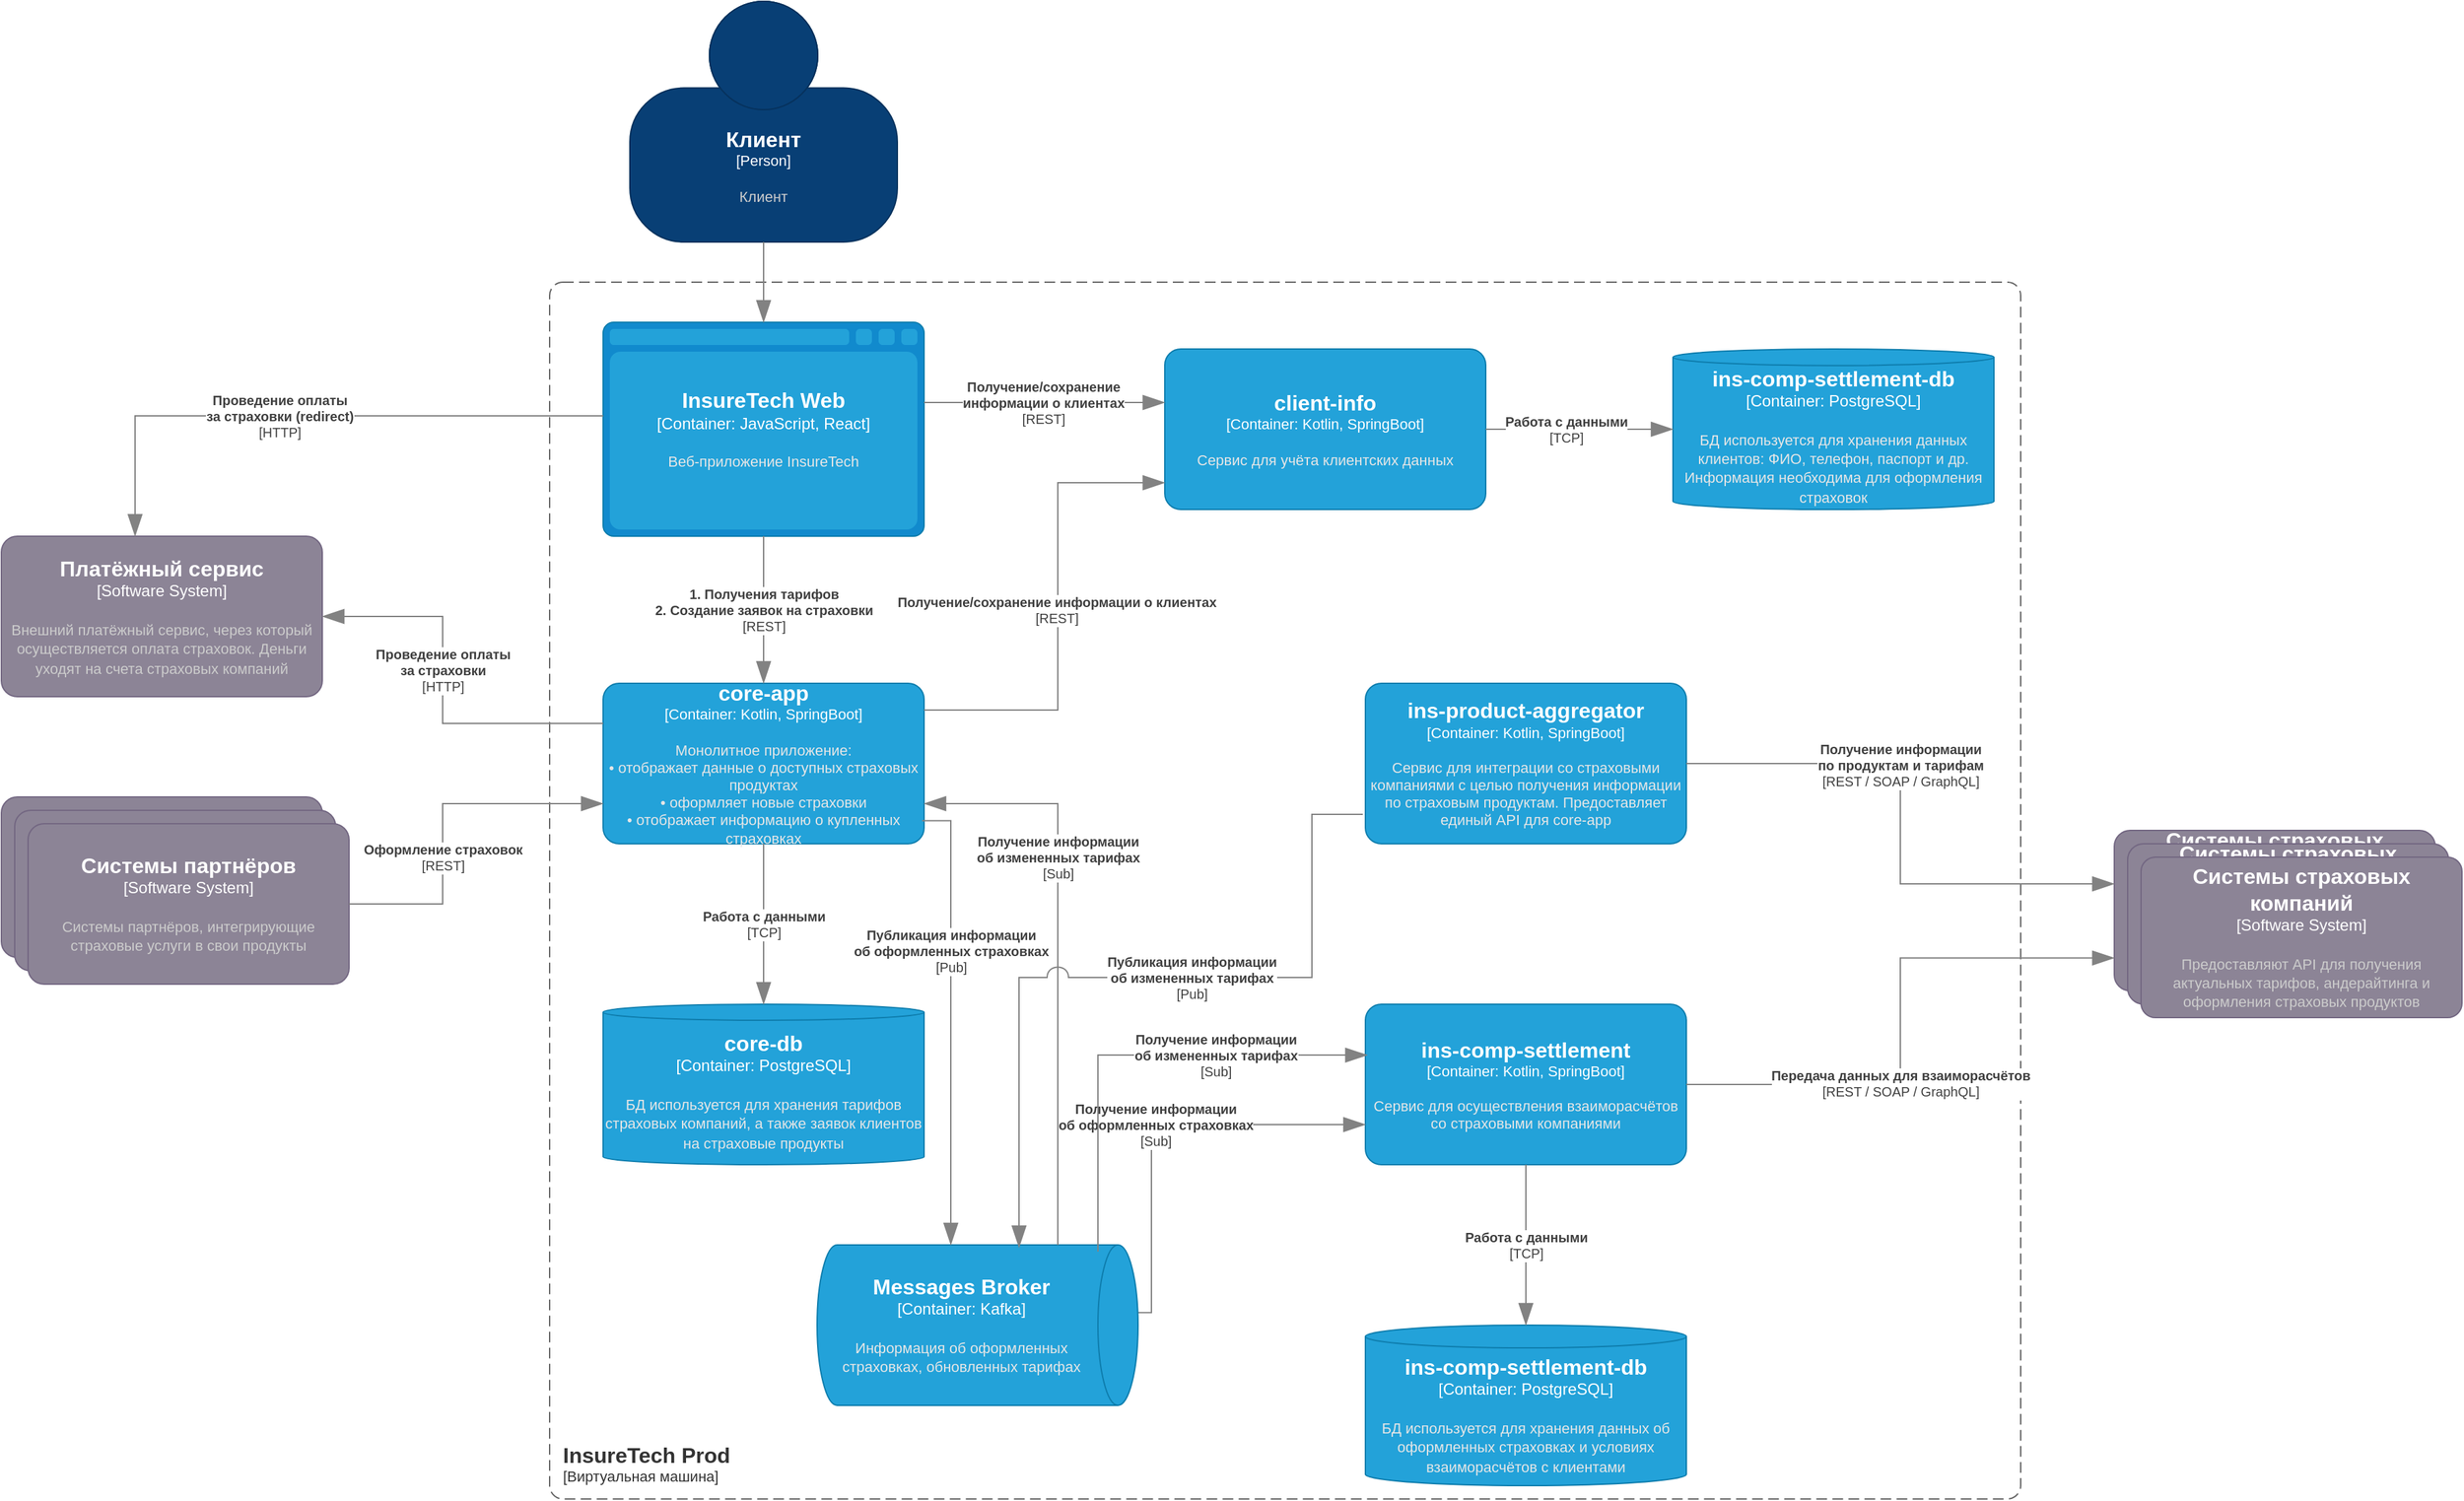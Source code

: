 <mxfile version="27.0.5">
  <diagram id="51zmUan4mFf6pz3q3UUt" name="InsureTech">
    <mxGraphModel dx="932" dy="1876" grid="1" gridSize="10" guides="1" tooltips="1" connect="1" arrows="1" fold="1" page="1" pageScale="1" pageWidth="827" pageHeight="1169" math="0" shadow="0">
      <root>
        <mxCell id="0" />
        <mxCell id="1" parent="0" />
        <object placeholders="1" c4Name="InsureTech Prod" c4Type="SystemScopeBoundary" c4Application="Виртуальная машина" label="&lt;font style=&quot;font-size: 16px&quot;&gt;&lt;b&gt;&lt;div style=&quot;text-align: left&quot;&gt;%c4Name%&lt;/div&gt;&lt;/b&gt;&lt;/font&gt;&lt;div style=&quot;text-align: left&quot;&gt;[%c4Application%]&lt;/div&gt;" id="uZ0quFO-MIEIE11IO5jD-1">
          <mxCell style="rounded=1;fontSize=11;whiteSpace=wrap;html=1;dashed=1;arcSize=20;fillColor=none;strokeColor=#666666;fontColor=#333333;labelBackgroundColor=none;align=left;verticalAlign=bottom;labelBorderColor=none;spacingTop=0;spacing=10;dashPattern=8 4;metaEdit=1;rotatable=0;perimeter=rectanglePerimeter;noLabel=0;labelPadding=0;allowArrows=0;connectable=0;expand=0;recursiveResize=0;editable=1;pointerEvents=0;absoluteArcSize=1;points=[[0.25,0,0],[0.5,0,0],[0.75,0,0],[1,0.25,0],[1,0.5,0],[1,0.75,0],[0.75,1,0],[0.5,1,0],[0.25,1,0],[0,0.75,0],[0,0.5,0],[0,0.25,0]];" parent="1" vertex="1">
            <mxGeometry x="450" y="130" width="1100" height="910" as="geometry" />
          </mxCell>
        </object>
        <object placeholders="1" c4Type="core-db" c4Container="Container" c4Technology="PostgreSQL" c4Description="БД используется для хранения тарифов страховых компаний, а также заявок клиентов на страховые продукты" label="&lt;font style=&quot;font-size: 16px&quot;&gt;&lt;b&gt;%c4Type%&lt;/b&gt;&lt;/font&gt;&lt;div&gt;[%c4Container%:&amp;nbsp;%c4Technology%]&lt;/div&gt;&lt;br&gt;&lt;div&gt;&lt;font style=&quot;font-size: 11px&quot;&gt;&lt;font color=&quot;#E6E6E6&quot;&gt;%c4Description%&lt;/font&gt;&lt;/div&gt;" id="uZ0quFO-MIEIE11IO5jD-2">
          <mxCell style="shape=cylinder3;size=6.0;whiteSpace=wrap;html=1;boundedLbl=1;rounded=0;labelBackgroundColor=none;fillColor=#23A2D9;fontSize=12;fontColor=#ffffff;align=center;strokeColor=#0E7DAD;metaEdit=1;points=[[0.5,0,0],[1,0.25,0],[1,0.5,0],[1,0.75,0],[0.5,1,0],[0,0.75,0],[0,0.5,0],[0,0.25,0]];resizable=0;" parent="1" vertex="1">
            <mxGeometry x="490" y="670" width="240" height="120" as="geometry" />
          </mxCell>
        </object>
        <object placeholders="1" c4Name="core-app" c4Type="Container" c4Technology="Kotlin, SpringBoot" c4Description="Монолитное приложение:&#xa;• отображает данные о доступных страховых продуктах&#xa;• оформляет новые страховки&#xa;• отображает информацию о купленных страховках" label="&lt;font style=&quot;font-size: 16px&quot;&gt;&lt;b&gt;%c4Name%&lt;/b&gt;&lt;/font&gt;&lt;div&gt;[%c4Type%: %c4Technology%]&lt;/div&gt;&lt;br&gt;&lt;div&gt;&lt;font style=&quot;font-size: 11px&quot;&gt;&lt;font color=&quot;#E6E6E6&quot;&gt;%c4Description%&lt;/font&gt;&lt;/div&gt;" id="uZ0quFO-MIEIE11IO5jD-3">
          <mxCell style="rounded=1;whiteSpace=wrap;html=1;fontSize=11;labelBackgroundColor=none;fillColor=#23A2D9;fontColor=#ffffff;align=center;arcSize=10;strokeColor=#0E7DAD;metaEdit=1;resizable=0;points=[[0.25,0,0],[0.5,0,0],[0.75,0,0],[1,0.25,0],[1,0.5,0],[1,0.75,0],[0.75,1,0],[0.5,1,0],[0.25,1,0],[0,0.75,0],[0,0.5,0],[0,0.25,0]];" parent="1" vertex="1">
            <mxGeometry x="490" y="430" width="240" height="120" as="geometry" />
          </mxCell>
        </object>
        <object placeholders="1" c4Type="InsureTech Web" c4Container="Container" c4Technology="JavaScript, React" c4Description="Веб-приложение InsureTech" label="&lt;font style=&quot;font-size: 16px&quot;&gt;&lt;b&gt;%c4Type%&lt;/b&gt;&lt;/font&gt;&lt;div&gt;[%c4Container%:&amp;nbsp;%c4Technology%]&lt;/div&gt;&lt;br&gt;&lt;div&gt;&lt;font style=&quot;font-size: 11px&quot;&gt;&lt;font color=&quot;#E6E6E6&quot;&gt;%c4Description%&lt;/font&gt;&lt;/div&gt;" id="uZ0quFO-MIEIE11IO5jD-4">
          <mxCell style="shape=mxgraph.c4.webBrowserContainer2;whiteSpace=wrap;html=1;boundedLbl=1;rounded=0;labelBackgroundColor=none;strokeColor=#118ACD;fillColor=#23A2D9;strokeColor=#118ACD;strokeColor2=#0E7DAD;fontSize=12;fontColor=#ffffff;align=center;metaEdit=1;points=[[0.5,0,0],[1,0.25,0],[1,0.5,0],[1,0.75,0],[0.5,1,0],[0,0.75,0],[0,0.5,0],[0,0.25,0]];resizable=0;" parent="1" vertex="1">
            <mxGeometry x="490" y="160" width="240" height="160" as="geometry" />
          </mxCell>
        </object>
        <object placeholders="1" c4Type="Relationship" c4Technology="REST" c4Description="1. Получения тарифов&#xa;2. Создание заявок на страховки" label="&lt;div style=&quot;text-align: left&quot;&gt;&lt;div style=&quot;text-align: center&quot;&gt;&lt;b&gt;%c4Description%&lt;/b&gt;&lt;/div&gt;&lt;div style=&quot;text-align: center&quot;&gt;[%c4Technology%]&lt;/div&gt;&lt;/div&gt;" id="uZ0quFO-MIEIE11IO5jD-5">
          <mxCell style="endArrow=blockThin;html=1;fontSize=10;fontColor=#404040;strokeWidth=1;endFill=1;strokeColor=#828282;elbow=vertical;metaEdit=1;endSize=14;startSize=14;jumpStyle=arc;jumpSize=16;rounded=0;edgeStyle=orthogonalEdgeStyle;" parent="1" source="uZ0quFO-MIEIE11IO5jD-4" target="uZ0quFO-MIEIE11IO5jD-3" edge="1">
            <mxGeometry width="240" relative="1" as="geometry">
              <mxPoint x="550" y="290" as="sourcePoint" />
              <mxPoint x="790" y="290" as="targetPoint" />
              <Array as="points">
                <mxPoint x="610" y="160" />
              </Array>
            </mxGeometry>
          </mxCell>
        </object>
        <object placeholders="1" c4Type="Relationship" c4Technology="TCP" c4Description="Работа с данными" label="&lt;div style=&quot;text-align: left&quot;&gt;&lt;div style=&quot;text-align: center&quot;&gt;&lt;b&gt;%c4Description%&lt;/b&gt;&lt;/div&gt;&lt;div style=&quot;text-align: center&quot;&gt;[%c4Technology%]&lt;/div&gt;&lt;/div&gt;" id="uZ0quFO-MIEIE11IO5jD-6">
          <mxCell style="endArrow=blockThin;html=1;fontSize=10;fontColor=#404040;strokeWidth=1;endFill=1;strokeColor=#828282;elbow=vertical;metaEdit=1;endSize=14;startSize=14;jumpStyle=arc;jumpSize=16;rounded=0;edgeStyle=orthogonalEdgeStyle;" parent="1" source="uZ0quFO-MIEIE11IO5jD-3" target="uZ0quFO-MIEIE11IO5jD-2" edge="1">
            <mxGeometry width="240" relative="1" as="geometry">
              <mxPoint x="600" y="600" as="sourcePoint" />
              <mxPoint x="840" y="600" as="targetPoint" />
            </mxGeometry>
          </mxCell>
        </object>
        <object placeholders="1" c4Name="Системы партнеров" c4Type="Software System" c4Description="Системы партнеров, интегрирующие страховые услуги в свои продукты" label="&lt;font style=&quot;font-size: 16px&quot;&gt;&lt;b&gt;%c4Name%&lt;/b&gt;&lt;/font&gt;&lt;div&gt;[%c4Type%]&lt;/div&gt;&lt;br&gt;&lt;div&gt;&lt;font style=&quot;font-size: 11px&quot;&gt;&lt;font color=&quot;#cccccc&quot;&gt;%c4Description%&lt;/font&gt;&lt;/div&gt;" id="uZ0quFO-MIEIE11IO5jD-7">
          <mxCell style="rounded=1;whiteSpace=wrap;html=1;labelBackgroundColor=none;fillColor=#8C8496;fontColor=#ffffff;align=center;arcSize=10;strokeColor=#736782;metaEdit=1;resizable=0;points=[[0.25,0,0],[0.5,0,0],[0.75,0,0],[1,0.25,0],[1,0.5,0],[1,0.75,0],[0.75,1,0],[0.5,1,0],[0.25,1,0],[0,0.75,0],[0,0.5,0],[0,0.25,0]];" parent="1" vertex="1">
            <mxGeometry x="40" y="515" width="240" height="120" as="geometry" />
          </mxCell>
        </object>
        <object placeholders="1" c4Name="Системы партнеров" c4Type="Software System" c4Description="Системы партнеров, интегрирующие страховые услуги в свои продукты" label="&lt;font style=&quot;font-size: 16px&quot;&gt;&lt;b&gt;%c4Name%&lt;/b&gt;&lt;/font&gt;&lt;div&gt;[%c4Type%]&lt;/div&gt;&lt;br&gt;&lt;div&gt;&lt;font style=&quot;font-size: 11px&quot;&gt;&lt;font color=&quot;#cccccc&quot;&gt;%c4Description%&lt;/font&gt;&lt;/div&gt;" id="uZ0quFO-MIEIE11IO5jD-8">
          <mxCell style="rounded=1;whiteSpace=wrap;html=1;labelBackgroundColor=none;fillColor=#8C8496;fontColor=#ffffff;align=center;arcSize=10;strokeColor=#736782;metaEdit=1;resizable=0;points=[[0.25,0,0],[0.5,0,0],[0.75,0,0],[1,0.25,0],[1,0.5,0],[1,0.75,0],[0.75,1,0],[0.5,1,0],[0.25,1,0],[0,0.75,0],[0,0.5,0],[0,0.25,0]];" parent="1" vertex="1">
            <mxGeometry x="50" y="525" width="240" height="120" as="geometry" />
          </mxCell>
        </object>
        <object placeholders="1" c4Name="Системы партнёров" c4Type="Software System" c4Description="Системы партнёров, интегрирующие страховые услуги в свои продукты" label="&lt;font style=&quot;font-size: 16px&quot;&gt;&lt;b&gt;%c4Name%&lt;/b&gt;&lt;/font&gt;&lt;div&gt;[%c4Type%]&lt;/div&gt;&lt;br&gt;&lt;div&gt;&lt;font style=&quot;font-size: 11px&quot;&gt;&lt;font color=&quot;#cccccc&quot;&gt;%c4Description%&lt;/font&gt;&lt;/div&gt;" id="uZ0quFO-MIEIE11IO5jD-9">
          <mxCell style="rounded=1;whiteSpace=wrap;html=1;labelBackgroundColor=none;fillColor=#8C8496;fontColor=#ffffff;align=center;arcSize=10;strokeColor=#736782;metaEdit=1;resizable=0;points=[[0.25,0,0],[0.5,0,0],[0.75,0,0],[1,0.25,0],[1,0.5,0],[1,0.75,0],[0.75,1,0],[0.5,1,0],[0.25,1,0],[0,0.75,0],[0,0.5,0],[0,0.25,0]];" parent="1" vertex="1">
            <mxGeometry x="60" y="535" width="240" height="120" as="geometry" />
          </mxCell>
        </object>
        <object placeholders="1" c4Type="Relationship" c4Technology="REST" c4Description="Оформление страховок" label="&lt;div style=&quot;text-align: left&quot;&gt;&lt;div style=&quot;text-align: center&quot;&gt;&lt;b&gt;%c4Description%&lt;/b&gt;&lt;/div&gt;&lt;div style=&quot;text-align: center&quot;&gt;[%c4Technology%]&lt;/div&gt;&lt;/div&gt;" id="uZ0quFO-MIEIE11IO5jD-10">
          <mxCell style="endArrow=blockThin;html=1;fontSize=10;fontColor=#404040;strokeWidth=1;endFill=1;strokeColor=#828282;elbow=vertical;metaEdit=1;endSize=14;startSize=14;jumpStyle=arc;jumpSize=16;rounded=0;edgeStyle=orthogonalEdgeStyle;" parent="1" source="uZ0quFO-MIEIE11IO5jD-9" target="uZ0quFO-MIEIE11IO5jD-3" edge="1">
            <mxGeometry x="-0.207" width="240" relative="1" as="geometry">
              <mxPoint x="50" y="415" as="sourcePoint" />
              <mxPoint x="490" y="595" as="targetPoint" />
              <Array as="points">
                <mxPoint x="370" y="595" />
                <mxPoint x="370" y="520" />
              </Array>
              <mxPoint as="offset" />
            </mxGeometry>
          </mxCell>
        </object>
        <object placeholders="1" c4Name="Системы страховых компаний" c4Type="Software System" c4Description="Системы страховых компаний, предоставляющие API для получения актуальных тарифов, андерайтинга и оформления страховых продуктов" label="&lt;font style=&quot;font-size: 16px&quot;&gt;&lt;b&gt;%c4Name%&lt;/b&gt;&lt;/font&gt;&lt;div&gt;[%c4Type%]&lt;/div&gt;&lt;br&gt;&lt;div&gt;&lt;font style=&quot;font-size: 11px&quot;&gt;&lt;font color=&quot;#cccccc&quot;&gt;%c4Description%&lt;/font&gt;&lt;/div&gt;" id="uZ0quFO-MIEIE11IO5jD-11">
          <mxCell style="rounded=1;whiteSpace=wrap;html=1;labelBackgroundColor=none;fillColor=#8C8496;fontColor=#ffffff;align=center;arcSize=10;strokeColor=#736782;metaEdit=1;resizable=0;points=[[0.25,0,0],[0.5,0,0],[0.75,0,0],[1,0.25,0],[1,0.5,0],[1,0.75,0],[0.75,1,0],[0.5,1,0],[0.25,1,0],[0,0.75,0],[0,0.5,0],[0,0.25,0]];" parent="1" vertex="1">
            <mxGeometry x="1620" y="540" width="240" height="120" as="geometry" />
          </mxCell>
        </object>
        <object placeholders="1" c4Name="Системы страховых компаний" c4Type="Software System" c4Description="Системы страховых компаний, предоставляющие API для получения актуальных тарифов, андерайтинга и оформления страховых продуктов" label="&lt;font style=&quot;font-size: 16px&quot;&gt;&lt;b&gt;%c4Name%&lt;/b&gt;&lt;/font&gt;&lt;div&gt;[%c4Type%]&lt;/div&gt;&lt;br&gt;&lt;div&gt;&lt;font style=&quot;font-size: 11px&quot;&gt;&lt;font color=&quot;#cccccc&quot;&gt;%c4Description%&lt;/font&gt;&lt;/div&gt;" id="uZ0quFO-MIEIE11IO5jD-12">
          <mxCell style="rounded=1;whiteSpace=wrap;html=1;labelBackgroundColor=none;fillColor=#8C8496;fontColor=#ffffff;align=center;arcSize=10;strokeColor=#736782;metaEdit=1;resizable=0;points=[[0.25,0,0],[0.5,0,0],[0.75,0,0],[1,0.25,0],[1,0.5,0],[1,0.75,0],[0.75,1,0],[0.5,1,0],[0.25,1,0],[0,0.75,0],[0,0.5,0],[0,0.25,0]];" parent="1" vertex="1">
            <mxGeometry x="1630" y="550" width="240" height="120" as="geometry" />
          </mxCell>
        </object>
        <object placeholders="1" c4Name="Системы страховых компаний" c4Type="Software System" c4Description="Предоставляют API для получения актуальных тарифов, андерайтинга и оформления страховых продуктов" label="&lt;font style=&quot;font-size: 16px&quot;&gt;&lt;b&gt;%c4Name%&lt;/b&gt;&lt;/font&gt;&lt;div&gt;[%c4Type%]&lt;/div&gt;&lt;br&gt;&lt;div&gt;&lt;font style=&quot;font-size: 11px&quot;&gt;&lt;font color=&quot;#cccccc&quot;&gt;%c4Description%&lt;/font&gt;&lt;/div&gt;" id="uZ0quFO-MIEIE11IO5jD-13">
          <mxCell style="rounded=1;whiteSpace=wrap;html=1;labelBackgroundColor=none;fillColor=#8C8496;fontColor=#ffffff;align=center;arcSize=9;strokeColor=#736782;metaEdit=1;resizable=0;points=[[0.25,0,0],[0.5,0,0],[0.75,0,0],[1,0.25,0],[1,0.5,0],[1,0.75,0],[0.75,1,0],[0.5,1,0],[0.25,1,0],[0,0.75,0],[0,0.5,0],[0,0.25,0]];" parent="1" vertex="1">
            <mxGeometry x="1640" y="560" width="240" height="120" as="geometry" />
          </mxCell>
        </object>
        <object placeholders="1" c4Name="ins-product-aggregator" c4Type="Container" c4Technology="Kotlin, SpringBoot" c4Description="Сервис для интеграции со страховыми компаниями с целью получения информации по страховым продуктам. Предоставляет единый API для core-app" label="&lt;font style=&quot;font-size: 16px&quot;&gt;&lt;b&gt;%c4Name%&lt;/b&gt;&lt;/font&gt;&lt;div&gt;[%c4Type%: %c4Technology%]&lt;/div&gt;&lt;br&gt;&lt;div&gt;&lt;font style=&quot;font-size: 11px&quot;&gt;&lt;font color=&quot;#E6E6E6&quot;&gt;%c4Description%&lt;/font&gt;&lt;/div&gt;" id="uZ0quFO-MIEIE11IO5jD-16">
          <mxCell style="rounded=1;whiteSpace=wrap;html=1;fontSize=11;labelBackgroundColor=none;fillColor=#23A2D9;fontColor=#ffffff;align=center;arcSize=10;strokeColor=#0E7DAD;metaEdit=1;resizable=0;points=[[0.25,0,0],[0.5,0,0],[0.75,0,0],[1,0.25,0],[1,0.5,0],[1,0.75,0],[0.75,1,0],[0.5,1,0],[0.25,1,0],[0,0.75,0],[0,0.5,0],[0,0.25,0]];" parent="1" vertex="1">
            <mxGeometry x="1060" y="430" width="240" height="120" as="geometry" />
          </mxCell>
        </object>
        <object placeholders="1" c4Type="Relationship" c4Technology="REST / SOAP / GraphQL" c4Description="Получение информации &#xa;по продуктам и тарифам" label="&lt;div style=&quot;text-align: left&quot;&gt;&lt;div style=&quot;text-align: center&quot;&gt;&lt;b&gt;%c4Description%&lt;/b&gt;&lt;/div&gt;&lt;div style=&quot;text-align: center&quot;&gt;[%c4Technology%]&lt;/div&gt;&lt;/div&gt;" id="uZ0quFO-MIEIE11IO5jD-17">
          <mxCell style="endArrow=blockThin;html=1;fontSize=10;fontColor=#404040;strokeWidth=1;endFill=1;strokeColor=#828282;elbow=vertical;metaEdit=1;endSize=14;startSize=14;jumpStyle=arc;jumpSize=16;rounded=0;edgeStyle=orthogonalEdgeStyle;" parent="1" source="uZ0quFO-MIEIE11IO5jD-16" target="uZ0quFO-MIEIE11IO5jD-11" edge="1">
            <mxGeometry x="-0.214" width="240" relative="1" as="geometry">
              <mxPoint x="870" y="390" as="sourcePoint" />
              <mxPoint x="1110" y="390" as="targetPoint" />
              <mxPoint as="offset" />
              <Array as="points">
                <mxPoint x="1460" y="490" />
                <mxPoint x="1460" y="580" />
              </Array>
            </mxGeometry>
          </mxCell>
        </object>
        <object placeholders="1" c4Name="ins-comp-settlement" c4Type="Container" c4Technology="Kotlin, SpringBoot" c4Description="Сервис для осуществления взаиморасчётов со страховыми компаниями" label="&lt;font style=&quot;font-size: 16px&quot;&gt;&lt;b&gt;%c4Name%&lt;/b&gt;&lt;/font&gt;&lt;div&gt;[%c4Type%: %c4Technology%]&lt;/div&gt;&lt;br&gt;&lt;div&gt;&lt;font style=&quot;font-size: 11px&quot;&gt;&lt;font color=&quot;#E6E6E6&quot;&gt;%c4Description%&lt;/font&gt;&lt;/div&gt;" id="uZ0quFO-MIEIE11IO5jD-19">
          <mxCell style="rounded=1;whiteSpace=wrap;html=1;fontSize=11;labelBackgroundColor=none;fillColor=#23A2D9;fontColor=#ffffff;align=center;arcSize=10;strokeColor=#0E7DAD;metaEdit=1;resizable=0;points=[[0.25,0,0],[0.5,0,0],[0.75,0,0],[1,0.25,0],[1,0.5,0],[1,0.75,0],[0.75,1,0],[0.5,1,0],[0.25,1,0],[0,0.75,0],[0,0.5,0],[0,0.25,0]];" parent="1" vertex="1">
            <mxGeometry x="1060" y="670" width="240" height="120" as="geometry" />
          </mxCell>
        </object>
        <object placeholders="1" c4Name="Клиент" c4Type="Person" c4Description="Клиент" label="&lt;font style=&quot;font-size: 16px&quot;&gt;&lt;b&gt;%c4Name%&lt;/b&gt;&lt;/font&gt;&lt;div&gt;[%c4Type%]&lt;/div&gt;&lt;br&gt;&lt;div&gt;&lt;font style=&quot;font-size: 11px&quot;&gt;&lt;font color=&quot;#cccccc&quot;&gt;%c4Description%&lt;/font&gt;&lt;/div&gt;" id="uZ0quFO-MIEIE11IO5jD-23">
          <mxCell style="html=1;fontSize=11;dashed=0;whiteSpace=wrap;fillColor=#083F75;strokeColor=#06315C;fontColor=#ffffff;shape=mxgraph.c4.person2;align=center;metaEdit=1;points=[[0.5,0,0],[1,0.5,0],[1,0.75,0],[0.75,1,0],[0.5,1,0],[0.25,1,0],[0,0.75,0],[0,0.5,0]];resizable=0;" parent="1" vertex="1">
            <mxGeometry x="510" y="-80" width="200" height="180" as="geometry" />
          </mxCell>
        </object>
        <object placeholders="1" c4Type="Relationship" id="uZ0quFO-MIEIE11IO5jD-24">
          <mxCell style="endArrow=blockThin;html=1;fontSize=10;fontColor=#404040;strokeWidth=1;endFill=1;strokeColor=#828282;elbow=vertical;metaEdit=1;endSize=14;startSize=14;jumpStyle=arc;jumpSize=16;rounded=0;edgeStyle=orthogonalEdgeStyle;" parent="1" source="uZ0quFO-MIEIE11IO5jD-23" target="uZ0quFO-MIEIE11IO5jD-4" edge="1">
            <mxGeometry width="240" relative="1" as="geometry">
              <mxPoint x="650" y="10" as="sourcePoint" />
              <mxPoint x="890" y="10" as="targetPoint" />
            </mxGeometry>
          </mxCell>
        </object>
        <object placeholders="1" c4Type="ins-comp-settlement-db" c4Container="Container" c4Technology="PostgreSQL" c4Description="БД используется для хранения данных об оформленных страховках и условиях взаиморасчётов с клиентами" label="&lt;font style=&quot;font-size: 16px&quot;&gt;&lt;b&gt;%c4Type%&lt;/b&gt;&lt;/font&gt;&lt;div&gt;[%c4Container%:&amp;nbsp;%c4Technology%]&lt;/div&gt;&lt;br&gt;&lt;div&gt;&lt;font style=&quot;font-size: 11px&quot;&gt;&lt;font color=&quot;#E6E6E6&quot;&gt;%c4Description%&lt;/font&gt;&lt;/div&gt;" id="uZ0quFO-MIEIE11IO5jD-28">
          <mxCell style="shape=cylinder3;size=8.51;whiteSpace=wrap;html=1;boundedLbl=1;rounded=0;labelBackgroundColor=none;fillColor=#23A2D9;fontSize=12;fontColor=#ffffff;align=center;strokeColor=#0E7DAD;metaEdit=1;points=[[0.5,0,0],[1,0.25,0],[1,0.5,0],[1,0.75,0],[0.5,1,0],[0,0.75,0],[0,0.5,0],[0,0.25,0]];resizable=0;" parent="1" vertex="1">
            <mxGeometry x="1060" y="910" width="240" height="120" as="geometry" />
          </mxCell>
        </object>
        <object placeholders="1" c4Type="Relationship" c4Technology="TCP" c4Description="Работа с данными" label="&lt;div style=&quot;text-align: left&quot;&gt;&lt;div style=&quot;text-align: center&quot;&gt;&lt;b&gt;%c4Description%&lt;/b&gt;&lt;/div&gt;&lt;div style=&quot;text-align: center&quot;&gt;[%c4Technology%]&lt;/div&gt;&lt;/div&gt;" id="uZ0quFO-MIEIE11IO5jD-29">
          <mxCell style="endArrow=blockThin;html=1;fontSize=10;fontColor=#404040;strokeWidth=1;endFill=1;strokeColor=#828282;elbow=vertical;metaEdit=1;endSize=14;startSize=14;jumpStyle=arc;jumpSize=16;rounded=0;edgeStyle=orthogonalEdgeStyle;" parent="1" source="uZ0quFO-MIEIE11IO5jD-19" target="uZ0quFO-MIEIE11IO5jD-28" edge="1">
            <mxGeometry width="240" relative="1" as="geometry">
              <mxPoint x="740" y="800" as="sourcePoint" />
              <mxPoint x="740" y="920" as="targetPoint" />
            </mxGeometry>
          </mxCell>
        </object>
        <object placeholders="1" c4Type="Relationship" c4Technology="REST / SOAP / GraphQL" c4Description="Передача данных для взаиморасчётов" label="&lt;div style=&quot;text-align: left&quot;&gt;&lt;div style=&quot;text-align: center&quot;&gt;&lt;b&gt;%c4Description%&lt;/b&gt;&lt;/div&gt;&lt;div style=&quot;text-align: center&quot;&gt;[%c4Technology%]&lt;/div&gt;&lt;/div&gt;" id="uZ0quFO-MIEIE11IO5jD-32">
          <mxCell style="endArrow=blockThin;html=1;fontSize=10;fontColor=#404040;strokeWidth=1;endFill=1;strokeColor=#828282;elbow=vertical;metaEdit=1;endSize=14;startSize=14;jumpStyle=arc;jumpSize=16;rounded=0;edgeStyle=orthogonalEdgeStyle;entryX=0;entryY=0.795;entryDx=0;entryDy=0;entryPerimeter=0;" parent="1" source="uZ0quFO-MIEIE11IO5jD-19" target="uZ0quFO-MIEIE11IO5jD-11" edge="1">
            <mxGeometry x="-0.221" width="240" relative="1" as="geometry">
              <mxPoint x="1160" y="500" as="sourcePoint" />
              <mxPoint x="1350" y="590" as="targetPoint" />
              <mxPoint as="offset" />
              <Array as="points">
                <mxPoint x="1460" y="730" />
                <mxPoint x="1460" y="635" />
              </Array>
            </mxGeometry>
          </mxCell>
        </object>
        <object placeholders="1" c4Type="Relationship" c4Technology="Sub" c4Description="Получение информации &#xa;об оформленных страховках" label="&lt;div style=&quot;text-align: left&quot;&gt;&lt;div style=&quot;text-align: center&quot;&gt;&lt;b&gt;%c4Description%&lt;/b&gt;&lt;/div&gt;&lt;div style=&quot;text-align: center&quot;&gt;[%c4Technology%]&lt;/div&gt;&lt;/div&gt;" id="uZ0quFO-MIEIE11IO5jD-34">
          <mxCell style="endArrow=blockThin;html=1;fontSize=10;fontColor=#404040;strokeWidth=1;endFill=1;strokeColor=#828282;elbow=vertical;metaEdit=1;endSize=14;startSize=14;jumpStyle=arc;jumpSize=16;rounded=0;edgeStyle=orthogonalEdgeStyle;entryX=0;entryY=0.75;entryDx=0;entryDy=0;entryPerimeter=0;exitX=0.422;exitY=0.006;exitDx=0;exitDy=0;exitPerimeter=0;" parent="1" source="TJM2aLCCrMqMahnJNiLe-1" target="uZ0quFO-MIEIE11IO5jD-19" edge="1">
            <mxGeometry width="240" relative="1" as="geometry">
              <mxPoint x="900" y="790" as="sourcePoint" />
              <mxPoint x="900" y="540" as="targetPoint" />
              <mxPoint x="-1" as="offset" />
              <Array as="points">
                <mxPoint x="900" y="901" />
                <mxPoint x="900" y="760" />
              </Array>
            </mxGeometry>
          </mxCell>
        </object>
        <object placeholders="1" c4Name="Платёжный сервис" c4Type="Software System" c4Description="Внешний платёжный сервис, через который осуществляется оплата страховок. Деньги уходят на счета страховых компаний" label="&lt;font style=&quot;font-size: 16px&quot;&gt;&lt;b&gt;%c4Name%&lt;/b&gt;&lt;/font&gt;&lt;div&gt;[%c4Type%]&lt;/div&gt;&lt;br&gt;&lt;div&gt;&lt;font style=&quot;font-size: 11px&quot;&gt;&lt;font color=&quot;#cccccc&quot;&gt;%c4Description%&lt;/font&gt;&lt;/div&gt;" id="uZ0quFO-MIEIE11IO5jD-36">
          <mxCell style="rounded=1;whiteSpace=wrap;html=1;labelBackgroundColor=none;fillColor=#8C8496;fontColor=#ffffff;align=center;arcSize=10;strokeColor=#736782;metaEdit=1;resizable=0;points=[[0.25,0,0],[0.5,0,0],[0.75,0,0],[1,0.25,0],[1,0.5,0],[1,0.75,0],[0.75,1,0],[0.5,1,0],[0.25,1,0],[0,0.75,0],[0,0.5,0],[0,0.25,0]];" parent="1" vertex="1">
            <mxGeometry x="40" y="320" width="240" height="120" as="geometry" />
          </mxCell>
        </object>
        <object placeholders="1" c4Type="Relationship" c4Technology="HTTP" c4Description="Проведение оплаты &#xa;за страховки" label="&lt;div style=&quot;text-align: left&quot;&gt;&lt;div style=&quot;text-align: center&quot;&gt;&lt;b&gt;%c4Description%&lt;/b&gt;&lt;/div&gt;&lt;div style=&quot;text-align: center&quot;&gt;[%c4Technology%]&lt;/div&gt;&lt;/div&gt;" id="uZ0quFO-MIEIE11IO5jD-37">
          <mxCell style="endArrow=blockThin;html=1;fontSize=10;fontColor=#404040;strokeWidth=1;endFill=1;strokeColor=#828282;elbow=vertical;metaEdit=1;endSize=14;startSize=14;jumpStyle=arc;jumpSize=16;rounded=0;edgeStyle=orthogonalEdgeStyle;" parent="1" source="uZ0quFO-MIEIE11IO5jD-3" target="uZ0quFO-MIEIE11IO5jD-36" edge="1">
            <mxGeometry x="0.103" width="240" relative="1" as="geometry">
              <mxPoint x="310" y="605" as="sourcePoint" />
              <mxPoint x="500" y="530" as="targetPoint" />
              <Array as="points">
                <mxPoint x="370" y="460" />
                <mxPoint x="370" y="380" />
              </Array>
              <mxPoint as="offset" />
            </mxGeometry>
          </mxCell>
        </object>
        <object placeholders="1" c4Type="Relationship" c4Technology="HTTP" c4Description="Проведение оплаты &#xa;за страховки (redirect)" label="&lt;div style=&quot;text-align: left&quot;&gt;&lt;div style=&quot;text-align: center&quot;&gt;&lt;b&gt;%c4Description%&lt;/b&gt;&lt;/div&gt;&lt;div style=&quot;text-align: center&quot;&gt;[%c4Technology%]&lt;/div&gt;&lt;/div&gt;" id="uZ0quFO-MIEIE11IO5jD-38">
          <mxCell style="endArrow=blockThin;html=1;fontSize=10;fontColor=#404040;strokeWidth=1;endFill=1;strokeColor=#828282;elbow=vertical;metaEdit=1;endSize=14;startSize=14;jumpStyle=arc;jumpSize=16;rounded=0;edgeStyle=orthogonalEdgeStyle;" parent="1" source="uZ0quFO-MIEIE11IO5jD-4" target="uZ0quFO-MIEIE11IO5jD-36" edge="1">
            <mxGeometry x="0.103" width="240" relative="1" as="geometry">
              <mxPoint x="500" y="470" as="sourcePoint" />
              <mxPoint x="290" y="390" as="targetPoint" />
              <Array as="points">
                <mxPoint x="140" y="230" />
              </Array>
              <mxPoint as="offset" />
            </mxGeometry>
          </mxCell>
        </object>
        <object placeholders="1" c4Name="client-info" c4Type="Container" c4Technology="Kotlin, SpringBoot" c4Description="Сервис для учёта клиентских данных" label="&lt;font style=&quot;font-size: 16px&quot;&gt;&lt;b&gt;%c4Name%&lt;/b&gt;&lt;/font&gt;&lt;div&gt;[%c4Type%: %c4Technology%]&lt;/div&gt;&lt;br&gt;&lt;div&gt;&lt;font style=&quot;font-size: 11px&quot;&gt;&lt;font color=&quot;#E6E6E6&quot;&gt;%c4Description%&lt;/font&gt;&lt;/div&gt;" id="ckVUTfoMV_SZnMC_Z-Nl-1">
          <mxCell style="rounded=1;whiteSpace=wrap;html=1;fontSize=11;labelBackgroundColor=none;fillColor=#23A2D9;fontColor=#ffffff;align=center;arcSize=10;strokeColor=#0E7DAD;metaEdit=1;resizable=0;points=[[0.25,0,0],[0.5,0,0],[0.75,0,0],[1,0.25,0],[1,0.5,0],[1,0.75,0],[0.75,1,0],[0.5,1,0],[0.25,1,0],[0,0.75,0],[0,0.5,0],[0,0.25,0]];" parent="1" vertex="1">
            <mxGeometry x="910" y="180" width="240" height="120" as="geometry" />
          </mxCell>
        </object>
        <object placeholders="1" c4Type="ins-comp-settlement-db" c4Container="Container" c4Technology="PostgreSQL" c4Description="БД используется для хранения данных клиентов: ФИО, телефон, паспорт и др. Информация необходима для оформления страховок" label="&lt;font style=&quot;font-size: 16px&quot;&gt;&lt;b&gt;%c4Type%&lt;/b&gt;&lt;/font&gt;&lt;div&gt;[%c4Container%:&amp;nbsp;%c4Technology%]&lt;/div&gt;&lt;br&gt;&lt;div&gt;&lt;font style=&quot;font-size: 11px&quot;&gt;&lt;font color=&quot;#E6E6E6&quot;&gt;%c4Description%&lt;/font&gt;&lt;/div&gt;" id="ckVUTfoMV_SZnMC_Z-Nl-2">
          <mxCell style="shape=cylinder3;size=6.172;whiteSpace=wrap;html=1;boundedLbl=1;rounded=0;labelBackgroundColor=none;fillColor=#23A2D9;fontSize=12;fontColor=#ffffff;align=center;strokeColor=#0E7DAD;metaEdit=1;points=[[0.5,0,0],[1,0.25,0],[1,0.5,0],[1,0.75,0],[0.5,1,0],[0,0.75,0],[0,0.5,0],[0,0.25,0]];resizable=0;" parent="1" vertex="1">
            <mxGeometry x="1290" y="180" width="240" height="120" as="geometry" />
          </mxCell>
        </object>
        <object placeholders="1" c4Type="Relationship" c4Technology="TCP" c4Description="Работа с данными" label="&lt;div style=&quot;text-align: left&quot;&gt;&lt;div style=&quot;text-align: center&quot;&gt;&lt;b&gt;%c4Description%&lt;/b&gt;&lt;/div&gt;&lt;div style=&quot;text-align: center&quot;&gt;[%c4Technology%]&lt;/div&gt;&lt;/div&gt;" id="ckVUTfoMV_SZnMC_Z-Nl-3">
          <mxCell style="endArrow=blockThin;html=1;fontSize=10;fontColor=#404040;strokeWidth=1;endFill=1;strokeColor=#828282;elbow=vertical;metaEdit=1;endSize=14;startSize=14;jumpStyle=arc;jumpSize=16;rounded=0;edgeStyle=orthogonalEdgeStyle;" parent="1" source="ckVUTfoMV_SZnMC_Z-Nl-1" target="ckVUTfoMV_SZnMC_Z-Nl-2" edge="1">
            <mxGeometry x="-0.143" width="240" relative="1" as="geometry">
              <mxPoint x="1040" y="800" as="sourcePoint" />
              <mxPoint x="1040" y="920" as="targetPoint" />
              <mxPoint as="offset" />
            </mxGeometry>
          </mxCell>
        </object>
        <object placeholders="1" c4Type="Relationship" c4Technology="REST" c4Description="Получение/сохранение информации о клиентах" label="&lt;div style=&quot;text-align: left&quot;&gt;&lt;div style=&quot;text-align: center&quot;&gt;&lt;b&gt;%c4Description%&lt;/b&gt;&lt;/div&gt;&lt;div style=&quot;text-align: center&quot;&gt;[%c4Technology%]&lt;/div&gt;&lt;/div&gt;" id="ckVUTfoMV_SZnMC_Z-Nl-4">
          <mxCell style="endArrow=blockThin;html=1;fontSize=10;fontColor=#404040;strokeWidth=1;endFill=1;strokeColor=#828282;elbow=vertical;metaEdit=1;endSize=14;startSize=14;jumpStyle=arc;jumpSize=16;rounded=0;edgeStyle=orthogonalEdgeStyle;" parent="1" source="uZ0quFO-MIEIE11IO5jD-3" target="ckVUTfoMV_SZnMC_Z-Nl-1" edge="1">
            <mxGeometry width="240" relative="1" as="geometry">
              <mxPoint x="740" y="500" as="sourcePoint" />
              <mxPoint x="920" y="500" as="targetPoint" />
              <mxPoint x="-1" as="offset" />
              <Array as="points">
                <mxPoint x="830" y="450" />
                <mxPoint x="830" y="280" />
              </Array>
            </mxGeometry>
          </mxCell>
        </object>
        <object placeholders="1" c4Type="Relationship" c4Technology="REST" c4Description="Получение/сохранение&#xa; информации о клиентах" label="&lt;div style=&quot;text-align: left&quot;&gt;&lt;div style=&quot;text-align: center&quot;&gt;&lt;b&gt;%c4Description%&lt;/b&gt;&lt;/div&gt;&lt;div style=&quot;text-align: center&quot;&gt;[%c4Technology%]&lt;/div&gt;&lt;/div&gt;" id="ckVUTfoMV_SZnMC_Z-Nl-5">
          <mxCell style="endArrow=blockThin;html=1;fontSize=10;fontColor=#404040;strokeWidth=1;endFill=1;strokeColor=#828282;elbow=vertical;metaEdit=1;endSize=14;startSize=14;jumpStyle=arc;jumpSize=16;rounded=0;edgeStyle=orthogonalEdgeStyle;" parent="1" source="uZ0quFO-MIEIE11IO5jD-4" target="ckVUTfoMV_SZnMC_Z-Nl-1" edge="1">
            <mxGeometry width="240" relative="1" as="geometry">
              <mxPoint x="740" y="460" as="sourcePoint" />
              <mxPoint x="920" y="290" as="targetPoint" />
              <mxPoint x="-1" as="offset" />
              <Array as="points">
                <mxPoint x="820" y="220" />
                <mxPoint x="820" y="220" />
              </Array>
            </mxGeometry>
          </mxCell>
        </object>
        <object placeholders="1" c4Name="Messages Broker" c4Type="Container" c4Technology="Kafka" c4Description="Информация об оформленных страховках, обновленных тарифах" label="&lt;font style=&quot;font-size: 16px&quot;&gt;&lt;b&gt;%c4Name%&lt;/b&gt;&lt;/font&gt;&lt;div&gt;[%c4Type%:&amp;nbsp;%c4Technology%]&lt;/div&gt;&lt;br&gt;&lt;div&gt;&lt;font style=&quot;font-size: 11px&quot;&gt;&lt;font color=&quot;#E6E6E6&quot;&gt;%c4Description%&lt;/font&gt;&lt;/div&gt;" id="TJM2aLCCrMqMahnJNiLe-1">
          <mxCell style="shape=cylinder3;size=15;direction=south;whiteSpace=wrap;html=1;boundedLbl=1;rounded=0;labelBackgroundColor=none;fillColor=#23A2D9;fontSize=12;fontColor=#ffffff;align=center;strokeColor=#0E7DAD;metaEdit=1;points=[[0.5,0,0],[1,0.25,0],[1,0.5,0],[1,0.75,0],[0.5,1,0],[0,0.75,0],[0,0.5,0],[0,0.25,0]];resizable=0;" parent="1" vertex="1">
            <mxGeometry x="650" y="850" width="240" height="120" as="geometry" />
          </mxCell>
        </object>
        <object placeholders="1" c4Type="Relationship" c4Technology="Pub" c4Description="Публикация информации &#xa;об оформленных страховках" label="&lt;div style=&quot;text-align: left&quot;&gt;&lt;div style=&quot;text-align: center&quot;&gt;&lt;b&gt;%c4Description%&lt;/b&gt;&lt;/div&gt;&lt;div style=&quot;text-align: center&quot;&gt;[%c4Technology%]&lt;/div&gt;&lt;/div&gt;" id="TJM2aLCCrMqMahnJNiLe-2">
          <mxCell style="endArrow=blockThin;html=1;fontSize=10;fontColor=#404040;strokeWidth=1;endFill=1;strokeColor=#828282;elbow=vertical;metaEdit=1;endSize=14;startSize=14;jumpStyle=arc;jumpSize=16;rounded=0;edgeStyle=orthogonalEdgeStyle;exitX=0.994;exitY=0.856;exitDx=0;exitDy=0;exitPerimeter=0;" parent="1" source="uZ0quFO-MIEIE11IO5jD-3" edge="1">
            <mxGeometry x="-0.299" width="240" relative="1" as="geometry">
              <mxPoint x="930" y="570" as="sourcePoint" />
              <mxPoint x="750" y="850" as="targetPoint" />
              <mxPoint as="offset" />
              <Array as="points">
                <mxPoint x="750" y="533" />
                <mxPoint x="750" y="850" />
              </Array>
            </mxGeometry>
          </mxCell>
        </object>
        <object placeholders="1" c4Type="Relationship" c4Technology="Sub" c4Description="Получение информации &#xa;об измененных тарифах" label="&lt;div style=&quot;text-align: left&quot;&gt;&lt;div style=&quot;text-align: center&quot;&gt;&lt;b&gt;%c4Description%&lt;/b&gt;&lt;/div&gt;&lt;div style=&quot;text-align: center&quot;&gt;[%c4Technology%]&lt;/div&gt;&lt;/div&gt;" id="TJM2aLCCrMqMahnJNiLe-4">
          <mxCell style="endArrow=blockThin;html=1;fontSize=10;fontColor=#404040;strokeWidth=1;endFill=1;strokeColor=#828282;elbow=vertical;metaEdit=1;endSize=14;startSize=14;jumpStyle=arc;jumpSize=16;rounded=0;edgeStyle=orthogonalEdgeStyle;entryX=1;entryY=0.75;entryDx=0;entryDy=0;entryPerimeter=0;exitX=0;exitY=0.25;exitDx=0;exitDy=0;exitPerimeter=0;" parent="1" source="TJM2aLCCrMqMahnJNiLe-1" target="uZ0quFO-MIEIE11IO5jD-3" edge="1">
            <mxGeometry x="0.349" width="240" relative="1" as="geometry">
              <mxPoint x="950" y="560" as="sourcePoint" />
              <mxPoint x="780" y="740" as="targetPoint" />
              <mxPoint as="offset" />
              <Array as="points">
                <mxPoint x="830" y="520" />
              </Array>
            </mxGeometry>
          </mxCell>
        </object>
        <object placeholders="1" c4Type="Relationship" c4Technology="Sub" c4Description="Получение информации &#xa;об измененных тарифах" label="&lt;div style=&quot;text-align: left&quot;&gt;&lt;div style=&quot;text-align: center&quot;&gt;&lt;b&gt;%c4Description%&lt;/b&gt;&lt;/div&gt;&lt;div style=&quot;text-align: center&quot;&gt;[%c4Technology%]&lt;/div&gt;&lt;/div&gt;" id="TJM2aLCCrMqMahnJNiLe-5">
          <mxCell style="endArrow=blockThin;html=1;fontSize=10;fontColor=#404040;strokeWidth=1;endFill=1;strokeColor=#828282;elbow=vertical;metaEdit=1;endSize=14;startSize=14;jumpStyle=arc;jumpSize=16;rounded=0;edgeStyle=orthogonalEdgeStyle;exitX=0;exitY=0.25;exitDx=0;exitDy=0;exitPerimeter=0;entryX=0.006;entryY=0.317;entryDx=0;entryDy=0;entryPerimeter=0;" parent="1" target="uZ0quFO-MIEIE11IO5jD-19" edge="1">
            <mxGeometry x="0.349" width="240" relative="1" as="geometry">
              <mxPoint x="860" y="855" as="sourcePoint" />
              <mxPoint x="970" y="750" as="targetPoint" />
              <mxPoint as="offset" />
              <Array as="points">
                <mxPoint x="860" y="708" />
              </Array>
            </mxGeometry>
          </mxCell>
        </object>
        <object placeholders="1" c4Type="Relationship" c4Technology="Pub" c4Description="Публикация информации &#xa;об измененных тарифах" label="&lt;div style=&quot;text-align: left&quot;&gt;&lt;div style=&quot;text-align: center&quot;&gt;&lt;b&gt;%c4Description%&lt;/b&gt;&lt;/div&gt;&lt;div style=&quot;text-align: center&quot;&gt;[%c4Technology%]&lt;/div&gt;&lt;/div&gt;" id="TJM2aLCCrMqMahnJNiLe-7">
          <mxCell style="endArrow=blockThin;html=1;fontSize=10;fontColor=#404040;strokeWidth=1;endFill=1;strokeColor=#828282;elbow=vertical;metaEdit=1;endSize=14;startSize=14;jumpStyle=arc;jumpSize=16;rounded=0;edgeStyle=orthogonalEdgeStyle;exitX=-0.008;exitY=0.817;exitDx=0;exitDy=0;exitPerimeter=0;" parent="1" source="uZ0quFO-MIEIE11IO5jD-16" edge="1">
            <mxGeometry x="-0.139" width="240" relative="1" as="geometry">
              <mxPoint x="780" y="535" as="sourcePoint" />
              <mxPoint x="801" y="852" as="targetPoint" />
              <mxPoint as="offset" />
              <Array as="points">
                <mxPoint x="1020" y="528" />
                <mxPoint x="1020" y="650" />
                <mxPoint x="801" y="650" />
              </Array>
            </mxGeometry>
          </mxCell>
        </object>
      </root>
    </mxGraphModel>
  </diagram>
</mxfile>
